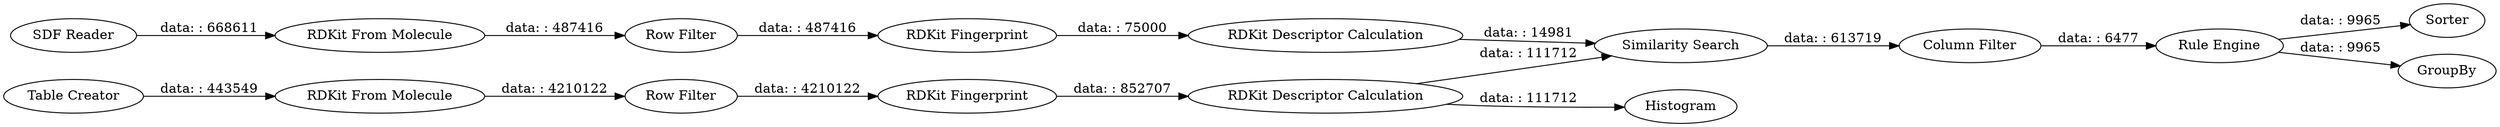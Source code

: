 digraph {
	"8589037281742211399_2" [label="RDKit From Molecule"]
	"8589037281742211399_851" [label="Row Filter"]
	"8589037281742211399_847" [label="RDKit Descriptor Calculation"]
	"8589037281742211399_8" [label="RDKit Fingerprint"]
	"8589037281742211399_839" [label="RDKit Descriptor Calculation"]
	"8589037281742211399_836" [label="Similarity Search"]
	"8589037281742211399_841" [label="Rule Engine"]
	"8589037281742211399_838" [label=Sorter]
	"8589037281742211399_858" [label="Row Filter"]
	"8589037281742211399_3" [label="RDKit Fingerprint"]
	"8589037281742211399_859" [label=Histogram]
	"8589037281742211399_7" [label="RDKit From Molecule"]
	"8589037281742211399_853" [label="Column Filter"]
	"8589037281742211399_852" [label="SDF Reader"]
	"8589037281742211399_850" [label="Table Creator"]
	"8589037281742211399_849" [label=GroupBy]
	"8589037281742211399_839" -> "8589037281742211399_836" [label="data: : 14981"]
	"8589037281742211399_850" -> "8589037281742211399_2" [label="data: : 443549"]
	"8589037281742211399_8" -> "8589037281742211399_839" [label="data: : 75000"]
	"8589037281742211399_7" -> "8589037281742211399_858" [label="data: : 487416"]
	"8589037281742211399_3" -> "8589037281742211399_847" [label="data: : 852707"]
	"8589037281742211399_847" -> "8589037281742211399_836" [label="data: : 111712"]
	"8589037281742211399_852" -> "8589037281742211399_7" [label="data: : 668611"]
	"8589037281742211399_853" -> "8589037281742211399_841" [label="data: : 6477"]
	"8589037281742211399_841" -> "8589037281742211399_838" [label="data: : 9965"]
	"8589037281742211399_841" -> "8589037281742211399_849" [label="data: : 9965"]
	"8589037281742211399_851" -> "8589037281742211399_3" [label="data: : 4210122"]
	"8589037281742211399_836" -> "8589037281742211399_853" [label="data: : 613719"]
	"8589037281742211399_847" -> "8589037281742211399_859" [label="data: : 111712"]
	"8589037281742211399_2" -> "8589037281742211399_851" [label="data: : 4210122"]
	"8589037281742211399_858" -> "8589037281742211399_8" [label="data: : 487416"]
	rankdir=LR
}
